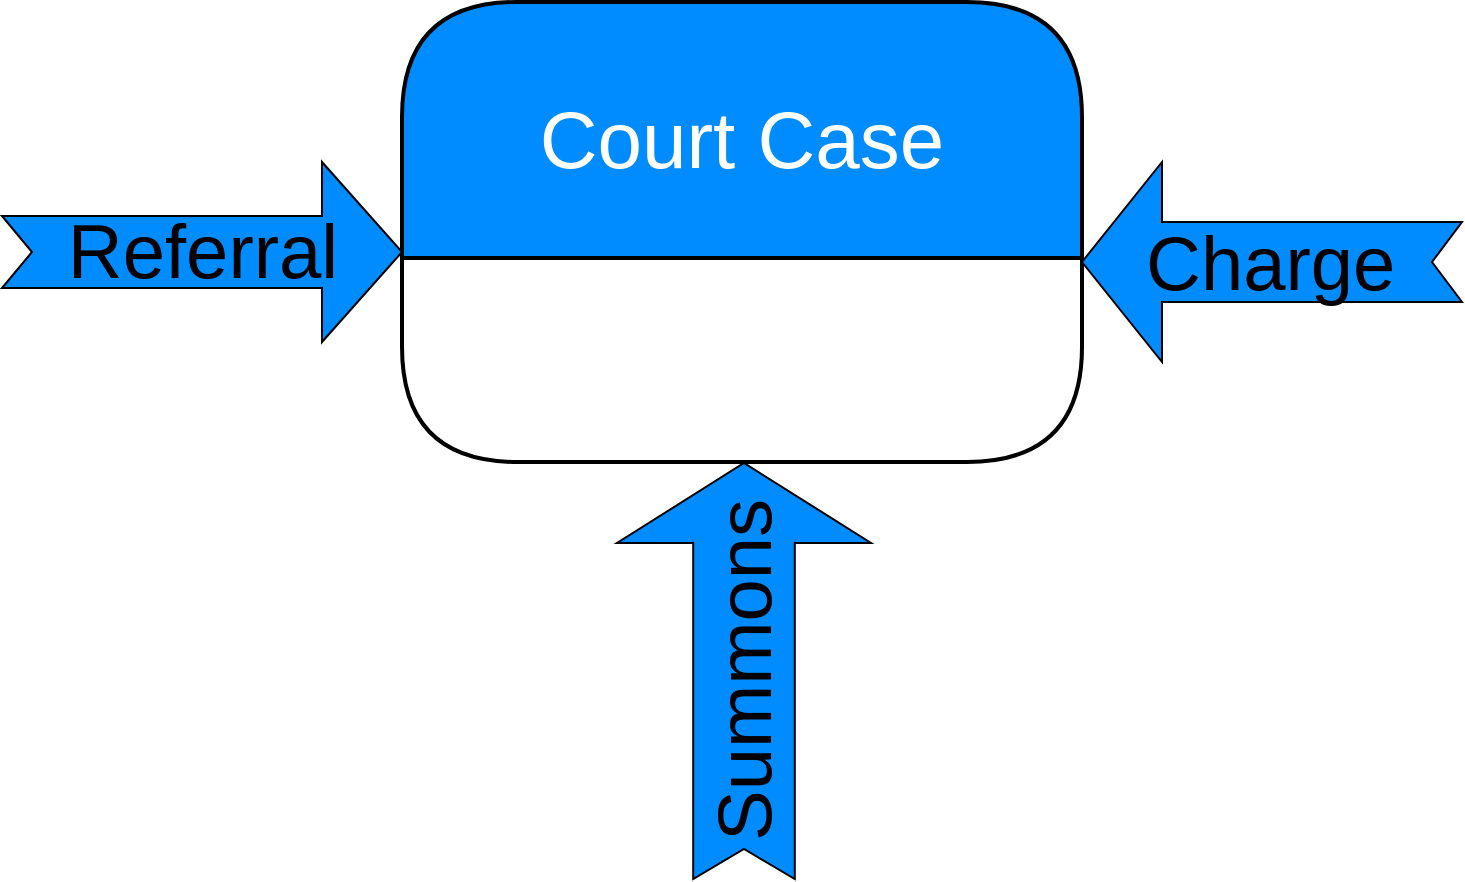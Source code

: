 <mxfile version="10.6.7" type="github"><diagram id="H_Q7ApLyEOjMmZ_94Vuf" name="Page-1"><mxGraphModel dx="918" dy="546" grid="1" gridSize="10" guides="1" tooltips="1" connect="1" arrows="1" fold="1" page="1" pageScale="1" pageWidth="3300" pageHeight="4681" math="0" shadow="0"><root><mxCell id="0"/><mxCell id="1" parent="0"/><mxCell id="LgkOLo4YH07zQ85GS6bs-3" value="Court Case" style="swimlane;childLayout=stackLayout;horizontal=1;startSize=128;horizontalStack=0;fillColor=#008cff;fontColor=#FFFFFF;rounded=1;fontSize=40;fontStyle=0;strokeWidth=2;resizeParent=0;resizeLast=1;shadow=0;dashed=0;align=center;" parent="1" vertex="1"><mxGeometry x="470" y="100" width="340" height="230" as="geometry"><mxRectangle x="320" y="140" width="70" height="30" as="alternateBounds"/></mxGeometry></mxCell><mxCell id="pZKcXmfunz6-BnSgkVO3-1" value="&lt;font style=&quot;font-size: 38px&quot;&gt;Referral&lt;/font&gt;" style="html=1;shadow=0;dashed=0;align=center;verticalAlign=middle;shape=mxgraph.arrows2.arrow;dy=0.6;dx=40;notch=15;strokeColor=#000000;fillColor=#008CFF;" parent="1" vertex="1"><mxGeometry x="270" y="180" width="200" height="90" as="geometry"/></mxCell><mxCell id="pZKcXmfunz6-BnSgkVO3-2" value="Summons" style="html=1;shadow=0;dashed=0;align=center;verticalAlign=middle;shape=mxgraph.arrows2.arrow;dy=0.6;dx=40;notch=15;strokeColor=#000000;fillColor=#008CFF;rotation=-90;fontSize=38;" parent="1" vertex="1"><mxGeometry x="537" y="371" width="208" height="127" as="geometry"/></mxCell><mxCell id="pZKcXmfunz6-BnSgkVO3-3" value="" style="html=1;shadow=0;dashed=0;align=center;verticalAlign=middle;shape=mxgraph.arrows2.arrow;dy=0.6;dx=40;notch=15;strokeColor=#000000;fillColor=#008CFF;rotation=180;fontSize=38;textDirection=ltr;" parent="1" vertex="1"><mxGeometry x="810" y="180" width="190" height="100" as="geometry"/></mxCell><mxCell id="pZKcXmfunz6-BnSgkVO3-5" value="Charge" style="text;html=1;resizable=0;points=[];autosize=1;align=left;verticalAlign=top;spacingTop=-4;fontSize=38;" parent="1" vertex="1"><mxGeometry x="840" y="206" width="140" height="50" as="geometry"/></mxCell></root></mxGraphModel></diagram></mxfile>